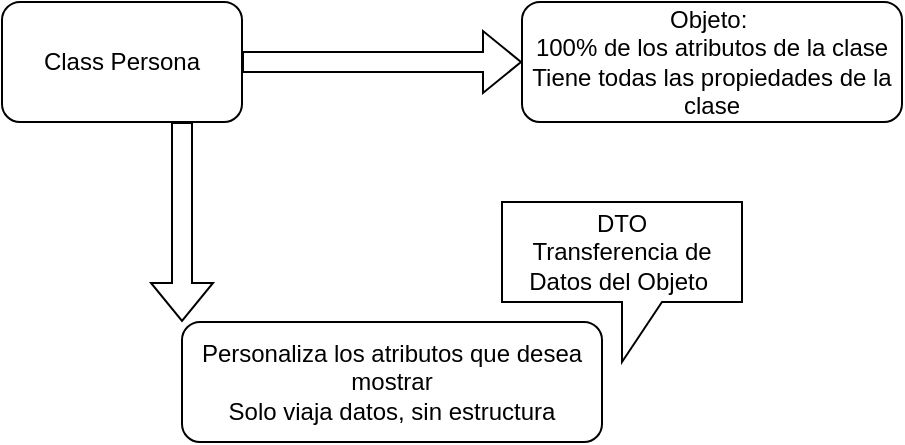 <mxfile version="21.6.9" type="gitlab">
  <diagram name="Page-1" id="VepZMtnnACP7I4Xa6vwl">
    <mxGraphModel dx="723" dy="315" grid="1" gridSize="10" guides="1" tooltips="1" connect="1" arrows="1" fold="1" page="1" pageScale="1" pageWidth="850" pageHeight="1100" math="0" shadow="0">
      <root>
        <mxCell id="0" />
        <mxCell id="1" parent="0" />
        <mxCell id="MPhp0kBqt63ndakurBv6-2" value="Class Persona" style="rounded=1;whiteSpace=wrap;html=1;" vertex="1" parent="1">
          <mxGeometry x="80" y="70" width="120" height="60" as="geometry" />
        </mxCell>
        <mxCell id="MPhp0kBqt63ndakurBv6-3" value="Objeto:&amp;nbsp;&lt;br&gt;100% de los atributos de la clase&lt;br&gt;Tiene todas las propiedades de la clase" style="rounded=1;whiteSpace=wrap;html=1;" vertex="1" parent="1">
          <mxGeometry x="340" y="70" width="190" height="60" as="geometry" />
        </mxCell>
        <mxCell id="MPhp0kBqt63ndakurBv6-4" value="" style="shape=flexArrow;endArrow=classic;html=1;rounded=0;exitX=1;exitY=0.5;exitDx=0;exitDy=0;entryX=0;entryY=0.5;entryDx=0;entryDy=0;" edge="1" parent="1" source="MPhp0kBqt63ndakurBv6-2" target="MPhp0kBqt63ndakurBv6-3">
          <mxGeometry width="50" height="50" relative="1" as="geometry">
            <mxPoint x="300" y="160" as="sourcePoint" />
            <mxPoint x="350" y="110" as="targetPoint" />
          </mxGeometry>
        </mxCell>
        <mxCell id="MPhp0kBqt63ndakurBv6-5" value="DTO&lt;br&gt;Transferencia de Datos del Objeto&amp;nbsp;" style="shape=callout;whiteSpace=wrap;html=1;perimeter=calloutPerimeter;" vertex="1" parent="1">
          <mxGeometry x="330" y="170" width="120" height="80" as="geometry" />
        </mxCell>
        <mxCell id="MPhp0kBqt63ndakurBv6-6" value="Personaliza los atributos que desea mostrar&lt;br&gt;Solo viaja datos, sin estructura" style="rounded=1;whiteSpace=wrap;html=1;" vertex="1" parent="1">
          <mxGeometry x="170" y="230" width="210" height="60" as="geometry" />
        </mxCell>
        <mxCell id="MPhp0kBqt63ndakurBv6-7" value="" style="shape=flexArrow;endArrow=classic;html=1;rounded=0;entryX=0;entryY=0;entryDx=0;entryDy=0;exitX=0.75;exitY=1;exitDx=0;exitDy=0;" edge="1" parent="1" source="MPhp0kBqt63ndakurBv6-2" target="MPhp0kBqt63ndakurBv6-6">
          <mxGeometry width="50" height="50" relative="1" as="geometry">
            <mxPoint x="180" y="140" as="sourcePoint" />
            <mxPoint x="350" y="110" as="targetPoint" />
          </mxGeometry>
        </mxCell>
      </root>
    </mxGraphModel>
  </diagram>
</mxfile>
